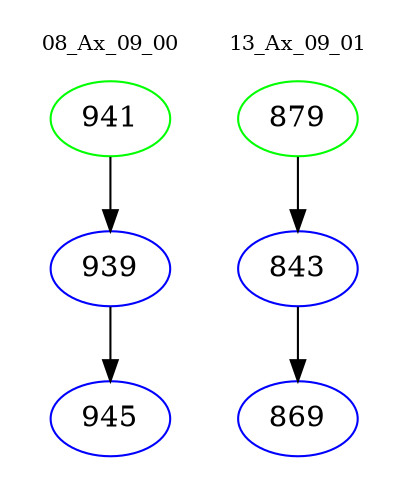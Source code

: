 digraph{
subgraph cluster_0 {
color = white
label = "08_Ax_09_00";
fontsize=10;
T0_941 [label="941", color="green"]
T0_941 -> T0_939 [color="black"]
T0_939 [label="939", color="blue"]
T0_939 -> T0_945 [color="black"]
T0_945 [label="945", color="blue"]
}
subgraph cluster_1 {
color = white
label = "13_Ax_09_01";
fontsize=10;
T1_879 [label="879", color="green"]
T1_879 -> T1_843 [color="black"]
T1_843 [label="843", color="blue"]
T1_843 -> T1_869 [color="black"]
T1_869 [label="869", color="blue"]
}
}
